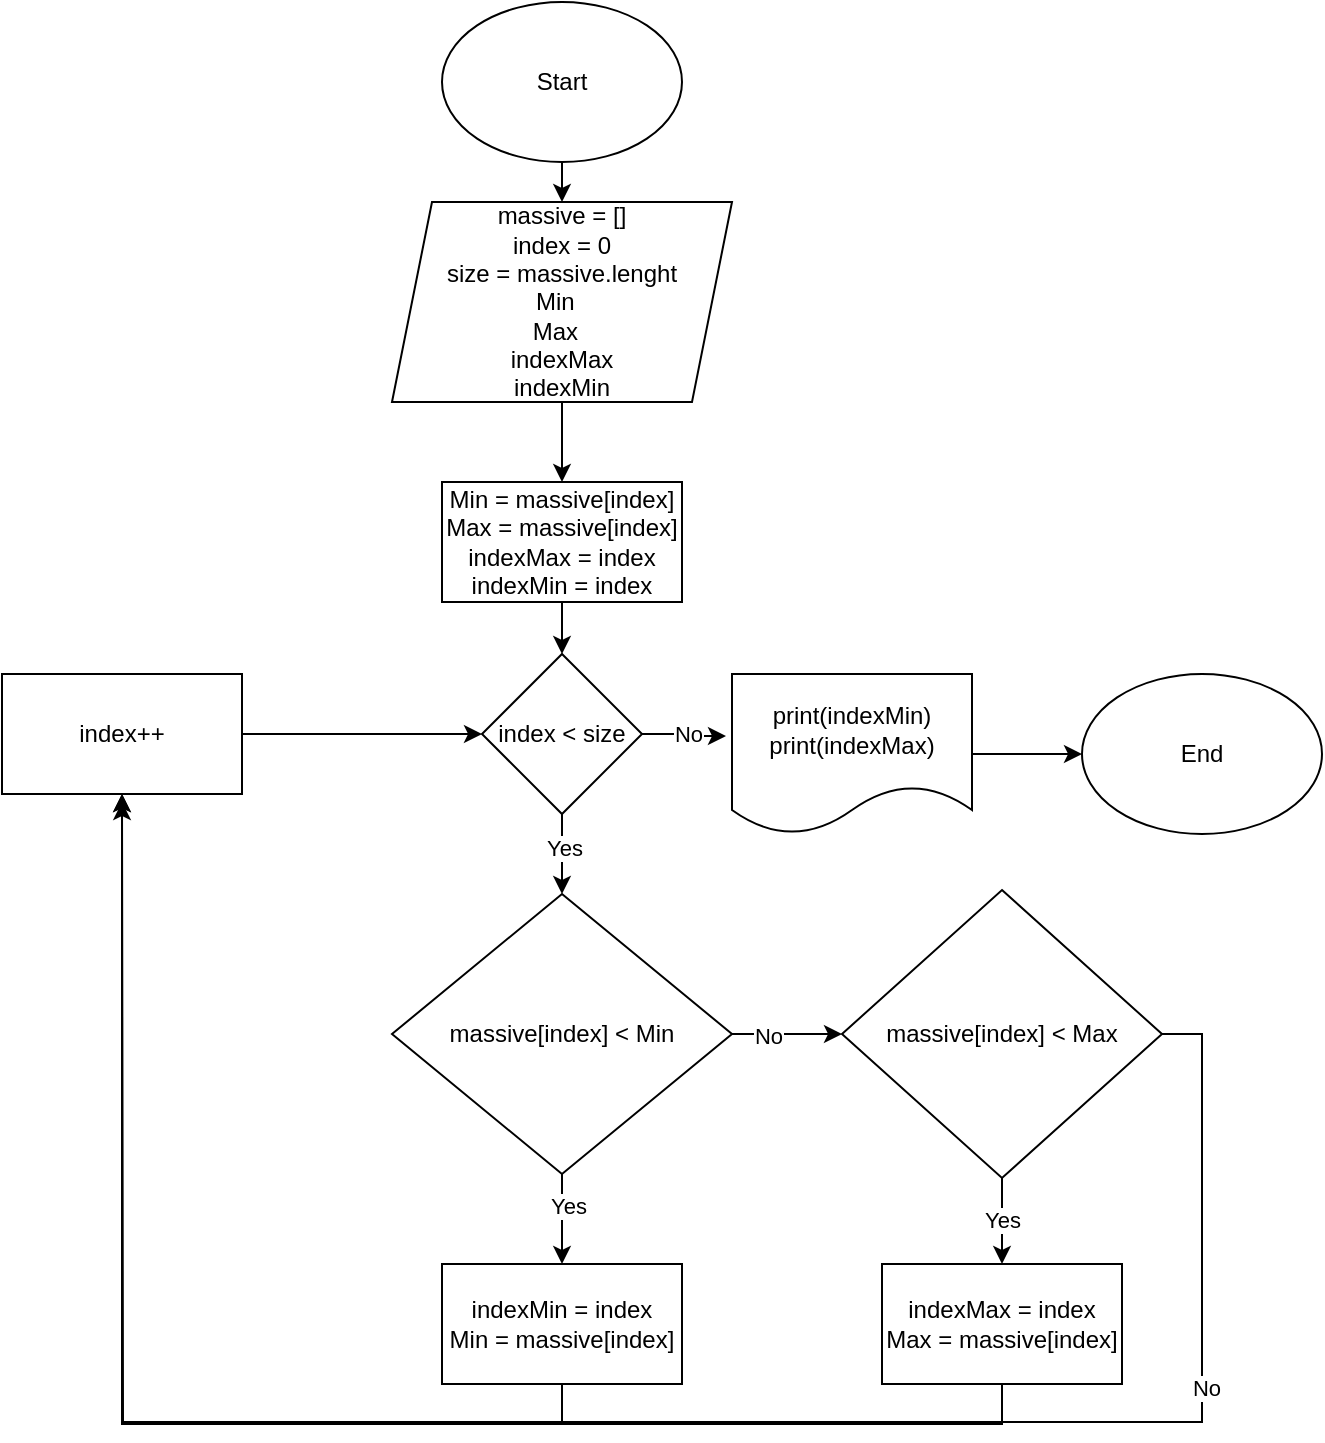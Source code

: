 <mxfile version="21.7.4" type="github">
  <diagram name="Страница — 1" id="4jGealdHZUKZ3TgoFrle">
    <mxGraphModel dx="1386" dy="759" grid="1" gridSize="10" guides="1" tooltips="1" connect="1" arrows="1" fold="1" page="1" pageScale="1" pageWidth="827" pageHeight="1169" math="0" shadow="0">
      <root>
        <mxCell id="0" />
        <mxCell id="1" parent="0" />
        <mxCell id="MALh_kVeiFTgHuODArNd-29" style="edgeStyle=orthogonalEdgeStyle;rounded=0;orthogonalLoop=1;jettySize=auto;html=1;exitX=0.5;exitY=1;exitDx=0;exitDy=0;entryX=0.5;entryY=0;entryDx=0;entryDy=0;" edge="1" parent="1" source="MALh_kVeiFTgHuODArNd-1" target="MALh_kVeiFTgHuODArNd-2">
          <mxGeometry relative="1" as="geometry" />
        </mxCell>
        <mxCell id="MALh_kVeiFTgHuODArNd-1" value="Start" style="ellipse;whiteSpace=wrap;html=1;" vertex="1" parent="1">
          <mxGeometry x="340" y="20" width="120" height="80" as="geometry" />
        </mxCell>
        <mxCell id="MALh_kVeiFTgHuODArNd-17" style="edgeStyle=orthogonalEdgeStyle;rounded=0;orthogonalLoop=1;jettySize=auto;html=1;exitX=0.5;exitY=1;exitDx=0;exitDy=0;entryX=0.5;entryY=0;entryDx=0;entryDy=0;" edge="1" parent="1" source="MALh_kVeiFTgHuODArNd-2" target="MALh_kVeiFTgHuODArNd-16">
          <mxGeometry relative="1" as="geometry" />
        </mxCell>
        <mxCell id="MALh_kVeiFTgHuODArNd-2" value="massive = []&lt;br&gt;index = 0&lt;br&gt;size = massive.lenght&lt;br&gt;Min&amp;nbsp;&amp;nbsp;&lt;br&gt;Max&amp;nbsp;&amp;nbsp;&lt;br&gt;indexMax&lt;br&gt;indexMin" style="shape=parallelogram;perimeter=parallelogramPerimeter;whiteSpace=wrap;html=1;fixedSize=1;" vertex="1" parent="1">
          <mxGeometry x="315" y="120" width="170" height="100" as="geometry" />
        </mxCell>
        <mxCell id="MALh_kVeiFTgHuODArNd-6" style="edgeStyle=orthogonalEdgeStyle;rounded=0;orthogonalLoop=1;jettySize=auto;html=1;exitX=0.5;exitY=1;exitDx=0;exitDy=0;entryX=0.5;entryY=0;entryDx=0;entryDy=0;" edge="1" parent="1" source="MALh_kVeiFTgHuODArNd-3" target="MALh_kVeiFTgHuODArNd-4">
          <mxGeometry relative="1" as="geometry" />
        </mxCell>
        <mxCell id="MALh_kVeiFTgHuODArNd-7" value="Yes" style="edgeLabel;html=1;align=center;verticalAlign=middle;resizable=0;points=[];" vertex="1" connectable="0" parent="MALh_kVeiFTgHuODArNd-6">
          <mxGeometry x="-0.15" y="1" relative="1" as="geometry">
            <mxPoint as="offset" />
          </mxGeometry>
        </mxCell>
        <mxCell id="MALh_kVeiFTgHuODArNd-10" style="edgeStyle=orthogonalEdgeStyle;rounded=0;orthogonalLoop=1;jettySize=auto;html=1;exitX=1;exitY=0.5;exitDx=0;exitDy=0;entryX=-0.025;entryY=0.388;entryDx=0;entryDy=0;entryPerimeter=0;" edge="1" parent="1" source="MALh_kVeiFTgHuODArNd-3" target="MALh_kVeiFTgHuODArNd-9">
          <mxGeometry relative="1" as="geometry" />
        </mxCell>
        <mxCell id="MALh_kVeiFTgHuODArNd-11" value="No" style="edgeLabel;html=1;align=center;verticalAlign=middle;resizable=0;points=[];" vertex="1" connectable="0" parent="MALh_kVeiFTgHuODArNd-10">
          <mxGeometry x="0.051" relative="1" as="geometry">
            <mxPoint as="offset" />
          </mxGeometry>
        </mxCell>
        <mxCell id="MALh_kVeiFTgHuODArNd-3" value="index &amp;lt; size" style="rhombus;whiteSpace=wrap;html=1;" vertex="1" parent="1">
          <mxGeometry x="360" y="346" width="80" height="80" as="geometry" />
        </mxCell>
        <mxCell id="MALh_kVeiFTgHuODArNd-14" style="edgeStyle=orthogonalEdgeStyle;rounded=0;orthogonalLoop=1;jettySize=auto;html=1;exitX=0.5;exitY=1;exitDx=0;exitDy=0;entryX=0.5;entryY=0;entryDx=0;entryDy=0;" edge="1" parent="1" source="MALh_kVeiFTgHuODArNd-4" target="MALh_kVeiFTgHuODArNd-8">
          <mxGeometry relative="1" as="geometry" />
        </mxCell>
        <mxCell id="MALh_kVeiFTgHuODArNd-15" value="Yes" style="edgeLabel;html=1;align=center;verticalAlign=middle;resizable=0;points=[];" vertex="1" connectable="0" parent="MALh_kVeiFTgHuODArNd-14">
          <mxGeometry x="-0.289" y="3" relative="1" as="geometry">
            <mxPoint as="offset" />
          </mxGeometry>
        </mxCell>
        <mxCell id="MALh_kVeiFTgHuODArNd-20" style="edgeStyle=orthogonalEdgeStyle;rounded=0;orthogonalLoop=1;jettySize=auto;html=1;exitX=1;exitY=0.5;exitDx=0;exitDy=0;entryX=0;entryY=0.5;entryDx=0;entryDy=0;" edge="1" parent="1" source="MALh_kVeiFTgHuODArNd-4" target="MALh_kVeiFTgHuODArNd-19">
          <mxGeometry relative="1" as="geometry" />
        </mxCell>
        <mxCell id="MALh_kVeiFTgHuODArNd-21" value="No" style="edgeLabel;html=1;align=center;verticalAlign=middle;resizable=0;points=[];" vertex="1" connectable="0" parent="MALh_kVeiFTgHuODArNd-20">
          <mxGeometry x="-0.345" y="-1" relative="1" as="geometry">
            <mxPoint as="offset" />
          </mxGeometry>
        </mxCell>
        <mxCell id="MALh_kVeiFTgHuODArNd-4" value="massive[index] &amp;lt; Min" style="rhombus;whiteSpace=wrap;html=1;" vertex="1" parent="1">
          <mxGeometry x="315" y="466" width="170" height="140" as="geometry" />
        </mxCell>
        <mxCell id="MALh_kVeiFTgHuODArNd-27" style="edgeStyle=orthogonalEdgeStyle;rounded=0;orthogonalLoop=1;jettySize=auto;html=1;exitX=0.5;exitY=1;exitDx=0;exitDy=0;" edge="1" parent="1" source="MALh_kVeiFTgHuODArNd-8">
          <mxGeometry relative="1" as="geometry">
            <mxPoint x="180" y="420" as="targetPoint" />
          </mxGeometry>
        </mxCell>
        <mxCell id="MALh_kVeiFTgHuODArNd-8" value="indexMin = index&lt;br&gt;Min = massive[index]" style="rounded=0;whiteSpace=wrap;html=1;" vertex="1" parent="1">
          <mxGeometry x="340" y="651" width="120" height="60" as="geometry" />
        </mxCell>
        <mxCell id="MALh_kVeiFTgHuODArNd-13" style="edgeStyle=orthogonalEdgeStyle;rounded=0;orthogonalLoop=1;jettySize=auto;html=1;exitX=1;exitY=0.5;exitDx=0;exitDy=0;entryX=0;entryY=0.5;entryDx=0;entryDy=0;" edge="1" parent="1" source="MALh_kVeiFTgHuODArNd-9" target="MALh_kVeiFTgHuODArNd-12">
          <mxGeometry relative="1" as="geometry" />
        </mxCell>
        <mxCell id="MALh_kVeiFTgHuODArNd-9" value="print(indexMin)&lt;br&gt;print(indexMax)" style="shape=document;whiteSpace=wrap;html=1;boundedLbl=1;" vertex="1" parent="1">
          <mxGeometry x="485" y="356" width="120" height="80" as="geometry" />
        </mxCell>
        <mxCell id="MALh_kVeiFTgHuODArNd-12" value="End" style="ellipse;whiteSpace=wrap;html=1;" vertex="1" parent="1">
          <mxGeometry x="660" y="356" width="120" height="80" as="geometry" />
        </mxCell>
        <mxCell id="MALh_kVeiFTgHuODArNd-18" style="edgeStyle=orthogonalEdgeStyle;rounded=0;orthogonalLoop=1;jettySize=auto;html=1;exitX=0.5;exitY=1;exitDx=0;exitDy=0;entryX=0.5;entryY=0;entryDx=0;entryDy=0;" edge="1" parent="1" source="MALh_kVeiFTgHuODArNd-16" target="MALh_kVeiFTgHuODArNd-3">
          <mxGeometry relative="1" as="geometry" />
        </mxCell>
        <mxCell id="MALh_kVeiFTgHuODArNd-16" value="Min = massive[index]&lt;br&gt;Max = massive[index]&lt;br&gt;indexMax = index&lt;br style=&quot;border-color: var(--border-color);&quot;&gt;indexMin = index" style="rounded=0;whiteSpace=wrap;html=1;" vertex="1" parent="1">
          <mxGeometry x="340" y="260" width="120" height="60" as="geometry" />
        </mxCell>
        <mxCell id="MALh_kVeiFTgHuODArNd-23" style="edgeStyle=orthogonalEdgeStyle;rounded=0;orthogonalLoop=1;jettySize=auto;html=1;exitX=0.5;exitY=1;exitDx=0;exitDy=0;entryX=0.5;entryY=0;entryDx=0;entryDy=0;" edge="1" parent="1" source="MALh_kVeiFTgHuODArNd-19" target="MALh_kVeiFTgHuODArNd-22">
          <mxGeometry relative="1" as="geometry" />
        </mxCell>
        <mxCell id="MALh_kVeiFTgHuODArNd-24" value="Yes" style="edgeLabel;html=1;align=center;verticalAlign=middle;resizable=0;points=[];" vertex="1" connectable="0" parent="MALh_kVeiFTgHuODArNd-23">
          <mxGeometry x="-0.023" relative="1" as="geometry">
            <mxPoint as="offset" />
          </mxGeometry>
        </mxCell>
        <mxCell id="MALh_kVeiFTgHuODArNd-30" style="edgeStyle=orthogonalEdgeStyle;rounded=0;orthogonalLoop=1;jettySize=auto;html=1;exitX=1;exitY=0.5;exitDx=0;exitDy=0;entryX=0.5;entryY=1;entryDx=0;entryDy=0;" edge="1" parent="1" source="MALh_kVeiFTgHuODArNd-19" target="MALh_kVeiFTgHuODArNd-25">
          <mxGeometry relative="1" as="geometry">
            <mxPoint x="620" y="730" as="targetPoint" />
            <Array as="points">
              <mxPoint x="720" y="536" />
              <mxPoint x="720" y="730" />
              <mxPoint x="180" y="730" />
            </Array>
          </mxGeometry>
        </mxCell>
        <mxCell id="MALh_kVeiFTgHuODArNd-31" value="No" style="edgeLabel;html=1;align=center;verticalAlign=middle;resizable=0;points=[];" vertex="1" connectable="0" parent="MALh_kVeiFTgHuODArNd-30">
          <mxGeometry x="-0.631" y="2" relative="1" as="geometry">
            <mxPoint as="offset" />
          </mxGeometry>
        </mxCell>
        <mxCell id="MALh_kVeiFTgHuODArNd-19" value="massive[index] &amp;lt; Max" style="rhombus;whiteSpace=wrap;html=1;" vertex="1" parent="1">
          <mxGeometry x="540" y="464" width="160" height="144" as="geometry" />
        </mxCell>
        <mxCell id="MALh_kVeiFTgHuODArNd-26" style="edgeStyle=orthogonalEdgeStyle;rounded=0;orthogonalLoop=1;jettySize=auto;html=1;exitX=0.5;exitY=1;exitDx=0;exitDy=0;entryX=0.5;entryY=1;entryDx=0;entryDy=0;" edge="1" parent="1" source="MALh_kVeiFTgHuODArNd-22" target="MALh_kVeiFTgHuODArNd-25">
          <mxGeometry relative="1" as="geometry" />
        </mxCell>
        <mxCell id="MALh_kVeiFTgHuODArNd-22" value="indexMax = index&lt;br style=&quot;border-color: var(--border-color);&quot;&gt;Max = massive[index]" style="rounded=0;whiteSpace=wrap;html=1;" vertex="1" parent="1">
          <mxGeometry x="560" y="651" width="120" height="60" as="geometry" />
        </mxCell>
        <mxCell id="MALh_kVeiFTgHuODArNd-28" style="edgeStyle=orthogonalEdgeStyle;rounded=0;orthogonalLoop=1;jettySize=auto;html=1;exitX=1;exitY=0.5;exitDx=0;exitDy=0;entryX=0;entryY=0.5;entryDx=0;entryDy=0;" edge="1" parent="1" source="MALh_kVeiFTgHuODArNd-25" target="MALh_kVeiFTgHuODArNd-3">
          <mxGeometry relative="1" as="geometry" />
        </mxCell>
        <mxCell id="MALh_kVeiFTgHuODArNd-25" value="index++" style="rounded=0;whiteSpace=wrap;html=1;" vertex="1" parent="1">
          <mxGeometry x="120" y="356" width="120" height="60" as="geometry" />
        </mxCell>
      </root>
    </mxGraphModel>
  </diagram>
</mxfile>
